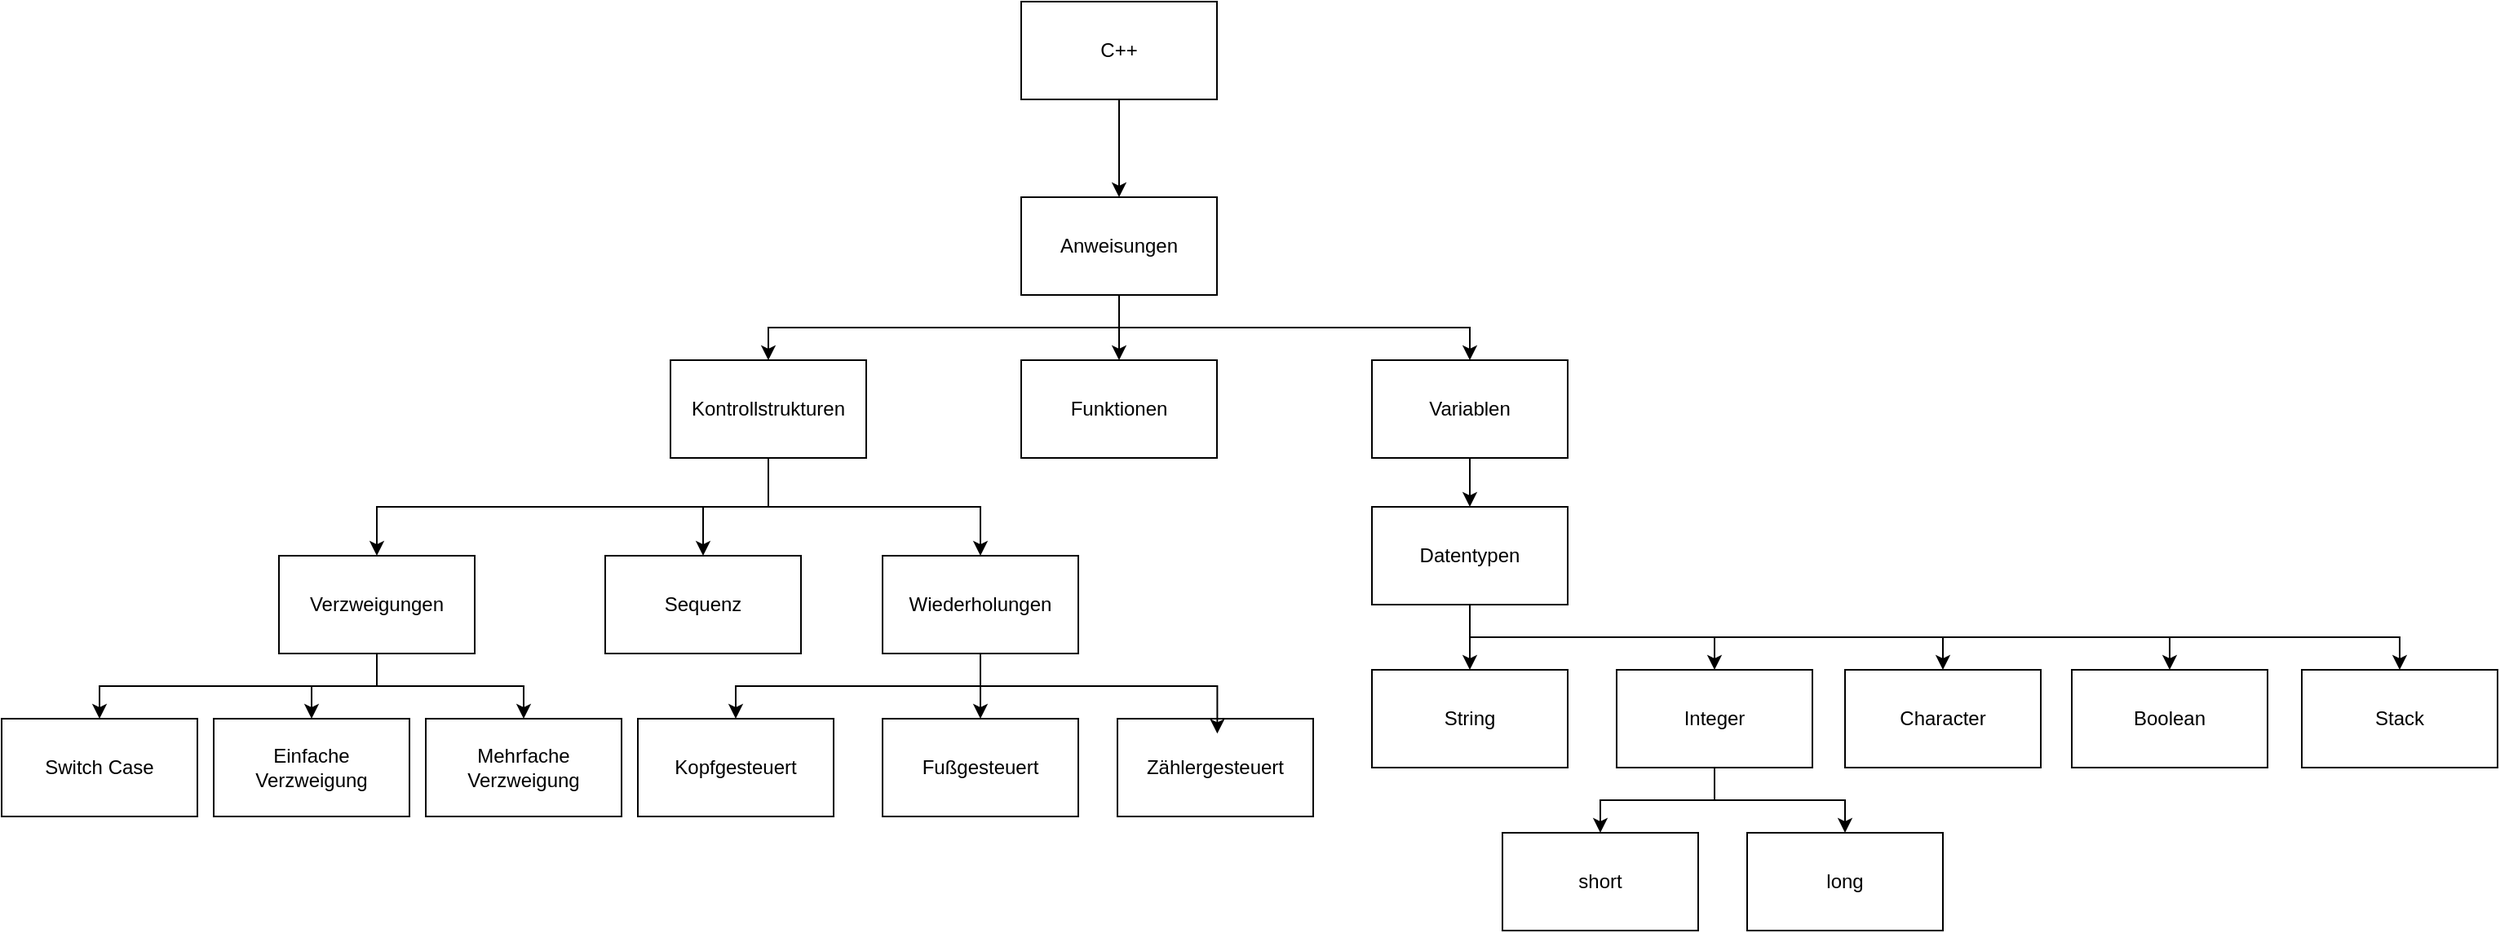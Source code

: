 <mxfile version="24.7.17">
  <diagram name="Page-1" id="hnQOd9XL9jkuYNP3vq7T">
    <mxGraphModel dx="2492" dy="820" grid="1" gridSize="10" guides="1" tooltips="1" connect="1" arrows="1" fold="1" page="1" pageScale="1" pageWidth="1169" pageHeight="827" math="0" shadow="0">
      <root>
        <mxCell id="0" />
        <mxCell id="1" parent="0" />
        <mxCell id="AtylT-WzyxhLgy84_YaQ-3" style="edgeStyle=orthogonalEdgeStyle;rounded=0;orthogonalLoop=1;jettySize=auto;html=1;exitX=0.5;exitY=1;exitDx=0;exitDy=0;entryX=0.5;entryY=0;entryDx=0;entryDy=0;" parent="1" source="AtylT-WzyxhLgy84_YaQ-1" target="AtylT-WzyxhLgy84_YaQ-2" edge="1">
          <mxGeometry relative="1" as="geometry" />
        </mxCell>
        <mxCell id="AtylT-WzyxhLgy84_YaQ-1" value="C++" style="rounded=0;whiteSpace=wrap;html=1;" parent="1" vertex="1">
          <mxGeometry x="525" y="30" width="120" height="60" as="geometry" />
        </mxCell>
        <mxCell id="AtylT-WzyxhLgy84_YaQ-5" style="edgeStyle=orthogonalEdgeStyle;rounded=0;orthogonalLoop=1;jettySize=auto;html=1;exitX=0.5;exitY=1;exitDx=0;exitDy=0;entryX=0.5;entryY=0;entryDx=0;entryDy=0;" parent="1" source="AtylT-WzyxhLgy84_YaQ-2" target="AtylT-WzyxhLgy84_YaQ-4" edge="1">
          <mxGeometry relative="1" as="geometry" />
        </mxCell>
        <mxCell id="AtylT-WzyxhLgy84_YaQ-27" style="edgeStyle=orthogonalEdgeStyle;rounded=0;orthogonalLoop=1;jettySize=auto;html=1;exitX=0.5;exitY=1;exitDx=0;exitDy=0;entryX=0.5;entryY=0;entryDx=0;entryDy=0;" parent="1" source="AtylT-WzyxhLgy84_YaQ-2" target="AtylT-WzyxhLgy84_YaQ-26" edge="1">
          <mxGeometry relative="1" as="geometry" />
        </mxCell>
        <mxCell id="AtylT-WzyxhLgy84_YaQ-29" style="edgeStyle=orthogonalEdgeStyle;rounded=0;orthogonalLoop=1;jettySize=auto;html=1;exitX=0.5;exitY=1;exitDx=0;exitDy=0;entryX=0.5;entryY=0;entryDx=0;entryDy=0;" parent="1" source="AtylT-WzyxhLgy84_YaQ-2" target="AtylT-WzyxhLgy84_YaQ-28" edge="1">
          <mxGeometry relative="1" as="geometry" />
        </mxCell>
        <mxCell id="AtylT-WzyxhLgy84_YaQ-2" value="Anweisungen" style="rounded=0;whiteSpace=wrap;html=1;" parent="1" vertex="1">
          <mxGeometry x="525" y="150" width="120" height="60" as="geometry" />
        </mxCell>
        <mxCell id="AtylT-WzyxhLgy84_YaQ-7" style="edgeStyle=orthogonalEdgeStyle;rounded=0;orthogonalLoop=1;jettySize=auto;html=1;exitX=0.5;exitY=1;exitDx=0;exitDy=0;entryX=0.5;entryY=0;entryDx=0;entryDy=0;" parent="1" source="AtylT-WzyxhLgy84_YaQ-4" target="AtylT-WzyxhLgy84_YaQ-6" edge="1">
          <mxGeometry relative="1" as="geometry" />
        </mxCell>
        <mxCell id="AtylT-WzyxhLgy84_YaQ-11" style="edgeStyle=orthogonalEdgeStyle;rounded=0;orthogonalLoop=1;jettySize=auto;html=1;exitX=0.5;exitY=1;exitDx=0;exitDy=0;entryX=0.5;entryY=0;entryDx=0;entryDy=0;" parent="1" source="AtylT-WzyxhLgy84_YaQ-4" target="AtylT-WzyxhLgy84_YaQ-10" edge="1">
          <mxGeometry relative="1" as="geometry" />
        </mxCell>
        <mxCell id="uYy194OG72HgeWPHErnt-14" style="edgeStyle=orthogonalEdgeStyle;rounded=0;orthogonalLoop=1;jettySize=auto;html=1;exitX=0.5;exitY=1;exitDx=0;exitDy=0;entryX=0.5;entryY=0;entryDx=0;entryDy=0;" edge="1" parent="1" source="AtylT-WzyxhLgy84_YaQ-4" target="uYy194OG72HgeWPHErnt-13">
          <mxGeometry relative="1" as="geometry" />
        </mxCell>
        <mxCell id="AtylT-WzyxhLgy84_YaQ-4" value="Kontrollstrukturen" style="rounded=0;whiteSpace=wrap;html=1;" parent="1" vertex="1">
          <mxGeometry x="310" y="250" width="120" height="60" as="geometry" />
        </mxCell>
        <mxCell id="uYy194OG72HgeWPHErnt-5" style="edgeStyle=orthogonalEdgeStyle;rounded=0;orthogonalLoop=1;jettySize=auto;html=1;exitX=0.5;exitY=1;exitDx=0;exitDy=0;entryX=0.5;entryY=0;entryDx=0;entryDy=0;" edge="1" parent="1" source="AtylT-WzyxhLgy84_YaQ-6" target="uYy194OG72HgeWPHErnt-4">
          <mxGeometry relative="1" as="geometry" />
        </mxCell>
        <mxCell id="uYy194OG72HgeWPHErnt-6" style="edgeStyle=orthogonalEdgeStyle;rounded=0;orthogonalLoop=1;jettySize=auto;html=1;exitX=0.5;exitY=1;exitDx=0;exitDy=0;entryX=0.5;entryY=0;entryDx=0;entryDy=0;" edge="1" parent="1" source="AtylT-WzyxhLgy84_YaQ-6" target="uYy194OG72HgeWPHErnt-3">
          <mxGeometry relative="1" as="geometry" />
        </mxCell>
        <mxCell id="uYy194OG72HgeWPHErnt-7" style="edgeStyle=orthogonalEdgeStyle;rounded=0;orthogonalLoop=1;jettySize=auto;html=1;exitX=0.5;exitY=1;exitDx=0;exitDy=0;entryX=0.5;entryY=0;entryDx=0;entryDy=0;" edge="1" parent="1" source="AtylT-WzyxhLgy84_YaQ-6" target="uYy194OG72HgeWPHErnt-2">
          <mxGeometry relative="1" as="geometry" />
        </mxCell>
        <mxCell id="AtylT-WzyxhLgy84_YaQ-6" value="Verzweigungen" style="rounded=0;whiteSpace=wrap;html=1;" parent="1" vertex="1">
          <mxGeometry x="70" y="370" width="120" height="60" as="geometry" />
        </mxCell>
        <mxCell id="AtylT-WzyxhLgy84_YaQ-13" style="edgeStyle=orthogonalEdgeStyle;rounded=0;orthogonalLoop=1;jettySize=auto;html=1;exitX=0.5;exitY=1;exitDx=0;exitDy=0;entryX=0.5;entryY=0;entryDx=0;entryDy=0;" parent="1" source="AtylT-WzyxhLgy84_YaQ-10" target="AtylT-WzyxhLgy84_YaQ-12" edge="1">
          <mxGeometry relative="1" as="geometry" />
        </mxCell>
        <mxCell id="AtylT-WzyxhLgy84_YaQ-22" style="edgeStyle=orthogonalEdgeStyle;rounded=0;orthogonalLoop=1;jettySize=auto;html=1;exitX=0.5;exitY=1;exitDx=0;exitDy=0;entryX=0.5;entryY=0;entryDx=0;entryDy=0;" parent="1" source="AtylT-WzyxhLgy84_YaQ-10" target="AtylT-WzyxhLgy84_YaQ-14" edge="1">
          <mxGeometry relative="1" as="geometry" />
        </mxCell>
        <mxCell id="AtylT-WzyxhLgy84_YaQ-10" value="Wiederholungen" style="rounded=0;whiteSpace=wrap;html=1;" parent="1" vertex="1">
          <mxGeometry x="440" y="370" width="120" height="60" as="geometry" />
        </mxCell>
        <mxCell id="AtylT-WzyxhLgy84_YaQ-12" value="Kopfgesteuert" style="rounded=0;whiteSpace=wrap;html=1;" parent="1" vertex="1">
          <mxGeometry x="290" y="470" width="120" height="60" as="geometry" />
        </mxCell>
        <mxCell id="AtylT-WzyxhLgy84_YaQ-14" value="Fußgesteuert" style="rounded=0;whiteSpace=wrap;html=1;" parent="1" vertex="1">
          <mxGeometry x="440" y="470" width="120" height="60" as="geometry" />
        </mxCell>
        <mxCell id="AtylT-WzyxhLgy84_YaQ-15" value="Zählergesteuert" style="rounded=0;whiteSpace=wrap;html=1;" parent="1" vertex="1">
          <mxGeometry x="584" y="470" width="120" height="60" as="geometry" />
        </mxCell>
        <mxCell id="AtylT-WzyxhLgy84_YaQ-21" style="edgeStyle=orthogonalEdgeStyle;rounded=0;orthogonalLoop=1;jettySize=auto;html=1;exitX=0.5;exitY=1;exitDx=0;exitDy=0;entryX=0.51;entryY=0.153;entryDx=0;entryDy=0;entryPerimeter=0;" parent="1" source="AtylT-WzyxhLgy84_YaQ-10" target="AtylT-WzyxhLgy84_YaQ-15" edge="1">
          <mxGeometry relative="1" as="geometry" />
        </mxCell>
        <mxCell id="AtylT-WzyxhLgy84_YaQ-31" style="edgeStyle=orthogonalEdgeStyle;rounded=0;orthogonalLoop=1;jettySize=auto;html=1;exitX=0.5;exitY=1;exitDx=0;exitDy=0;entryX=0.5;entryY=0;entryDx=0;entryDy=0;" parent="1" source="AtylT-WzyxhLgy84_YaQ-26" target="AtylT-WzyxhLgy84_YaQ-30" edge="1">
          <mxGeometry relative="1" as="geometry" />
        </mxCell>
        <mxCell id="AtylT-WzyxhLgy84_YaQ-26" value="Variablen" style="rounded=0;whiteSpace=wrap;html=1;" parent="1" vertex="1">
          <mxGeometry x="740" y="250" width="120" height="60" as="geometry" />
        </mxCell>
        <mxCell id="AtylT-WzyxhLgy84_YaQ-28" value="Funktionen" style="rounded=0;whiteSpace=wrap;html=1;" parent="1" vertex="1">
          <mxGeometry x="525" y="250" width="120" height="60" as="geometry" />
        </mxCell>
        <mxCell id="AtylT-WzyxhLgy84_YaQ-35" style="edgeStyle=orthogonalEdgeStyle;rounded=0;orthogonalLoop=1;jettySize=auto;html=1;exitX=0.5;exitY=1;exitDx=0;exitDy=0;entryX=0.5;entryY=0;entryDx=0;entryDy=0;" parent="1" source="AtylT-WzyxhLgy84_YaQ-30" target="AtylT-WzyxhLgy84_YaQ-32" edge="1">
          <mxGeometry relative="1" as="geometry" />
        </mxCell>
        <mxCell id="AtylT-WzyxhLgy84_YaQ-36" style="edgeStyle=orthogonalEdgeStyle;rounded=0;orthogonalLoop=1;jettySize=auto;html=1;exitX=0.5;exitY=1;exitDx=0;exitDy=0;entryX=0.5;entryY=0;entryDx=0;entryDy=0;" parent="1" source="AtylT-WzyxhLgy84_YaQ-30" target="AtylT-WzyxhLgy84_YaQ-33" edge="1">
          <mxGeometry relative="1" as="geometry" />
        </mxCell>
        <mxCell id="AtylT-WzyxhLgy84_YaQ-37" style="edgeStyle=orthogonalEdgeStyle;rounded=0;orthogonalLoop=1;jettySize=auto;html=1;exitX=0.5;exitY=1;exitDx=0;exitDy=0;entryX=0.5;entryY=0;entryDx=0;entryDy=0;" parent="1" source="AtylT-WzyxhLgy84_YaQ-30" target="AtylT-WzyxhLgy84_YaQ-34" edge="1">
          <mxGeometry relative="1" as="geometry" />
        </mxCell>
        <mxCell id="AtylT-WzyxhLgy84_YaQ-39" style="edgeStyle=orthogonalEdgeStyle;rounded=0;orthogonalLoop=1;jettySize=auto;html=1;exitX=0.5;exitY=1;exitDx=0;exitDy=0;" parent="1" source="AtylT-WzyxhLgy84_YaQ-30" target="AtylT-WzyxhLgy84_YaQ-38" edge="1">
          <mxGeometry relative="1" as="geometry" />
        </mxCell>
        <mxCell id="uYy194OG72HgeWPHErnt-12" style="edgeStyle=orthogonalEdgeStyle;rounded=0;orthogonalLoop=1;jettySize=auto;html=1;exitX=0.5;exitY=1;exitDx=0;exitDy=0;entryX=0.5;entryY=0;entryDx=0;entryDy=0;" edge="1" parent="1" source="AtylT-WzyxhLgy84_YaQ-30" target="uYy194OG72HgeWPHErnt-11">
          <mxGeometry relative="1" as="geometry" />
        </mxCell>
        <mxCell id="AtylT-WzyxhLgy84_YaQ-30" value="Datentypen" style="rounded=0;whiteSpace=wrap;html=1;" parent="1" vertex="1">
          <mxGeometry x="740" y="340" width="120" height="60" as="geometry" />
        </mxCell>
        <mxCell id="AtylT-WzyxhLgy84_YaQ-32" value="String" style="rounded=0;whiteSpace=wrap;html=1;" parent="1" vertex="1">
          <mxGeometry x="740" y="440" width="120" height="60" as="geometry" />
        </mxCell>
        <mxCell id="AtylT-WzyxhLgy84_YaQ-42" style="edgeStyle=orthogonalEdgeStyle;rounded=0;orthogonalLoop=1;jettySize=auto;html=1;exitX=0.5;exitY=1;exitDx=0;exitDy=0;" parent="1" source="AtylT-WzyxhLgy84_YaQ-33" target="AtylT-WzyxhLgy84_YaQ-40" edge="1">
          <mxGeometry relative="1" as="geometry" />
        </mxCell>
        <mxCell id="AtylT-WzyxhLgy84_YaQ-43" style="edgeStyle=orthogonalEdgeStyle;rounded=0;orthogonalLoop=1;jettySize=auto;html=1;exitX=0.5;exitY=1;exitDx=0;exitDy=0;entryX=0.5;entryY=0;entryDx=0;entryDy=0;" parent="1" source="AtylT-WzyxhLgy84_YaQ-33" target="AtylT-WzyxhLgy84_YaQ-41" edge="1">
          <mxGeometry relative="1" as="geometry" />
        </mxCell>
        <mxCell id="AtylT-WzyxhLgy84_YaQ-33" value="Integer" style="rounded=0;whiteSpace=wrap;html=1;" parent="1" vertex="1">
          <mxGeometry x="890" y="440" width="120" height="60" as="geometry" />
        </mxCell>
        <mxCell id="AtylT-WzyxhLgy84_YaQ-34" value="Character" style="rounded=0;whiteSpace=wrap;html=1;" parent="1" vertex="1">
          <mxGeometry x="1030" y="440" width="120" height="60" as="geometry" />
        </mxCell>
        <mxCell id="AtylT-WzyxhLgy84_YaQ-38" value="Boolean" style="rounded=0;whiteSpace=wrap;html=1;" parent="1" vertex="1">
          <mxGeometry x="1169" y="440" width="120" height="60" as="geometry" />
        </mxCell>
        <mxCell id="AtylT-WzyxhLgy84_YaQ-40" value="short" style="rounded=0;whiteSpace=wrap;html=1;" parent="1" vertex="1">
          <mxGeometry x="820" y="540" width="120" height="60" as="geometry" />
        </mxCell>
        <mxCell id="AtylT-WzyxhLgy84_YaQ-41" value="long" style="rounded=0;whiteSpace=wrap;html=1;" parent="1" vertex="1">
          <mxGeometry x="970" y="540" width="120" height="60" as="geometry" />
        </mxCell>
        <mxCell id="uYy194OG72HgeWPHErnt-2" value="Mehrfache Verzweigung" style="rounded=0;whiteSpace=wrap;html=1;" vertex="1" parent="1">
          <mxGeometry x="160" y="470" width="120" height="60" as="geometry" />
        </mxCell>
        <mxCell id="uYy194OG72HgeWPHErnt-3" value="Einfache Verzweigung" style="rounded=0;whiteSpace=wrap;html=1;" vertex="1" parent="1">
          <mxGeometry x="30" y="470" width="120" height="60" as="geometry" />
        </mxCell>
        <mxCell id="uYy194OG72HgeWPHErnt-4" value="Switch Case" style="rounded=0;whiteSpace=wrap;html=1;" vertex="1" parent="1">
          <mxGeometry x="-100" y="470" width="120" height="60" as="geometry" />
        </mxCell>
        <mxCell id="uYy194OG72HgeWPHErnt-11" value="Stack" style="rounded=0;whiteSpace=wrap;html=1;" vertex="1" parent="1">
          <mxGeometry x="1310" y="440" width="120" height="60" as="geometry" />
        </mxCell>
        <mxCell id="uYy194OG72HgeWPHErnt-13" value="Sequenz" style="rounded=0;whiteSpace=wrap;html=1;" vertex="1" parent="1">
          <mxGeometry x="270" y="370" width="120" height="60" as="geometry" />
        </mxCell>
      </root>
    </mxGraphModel>
  </diagram>
</mxfile>
